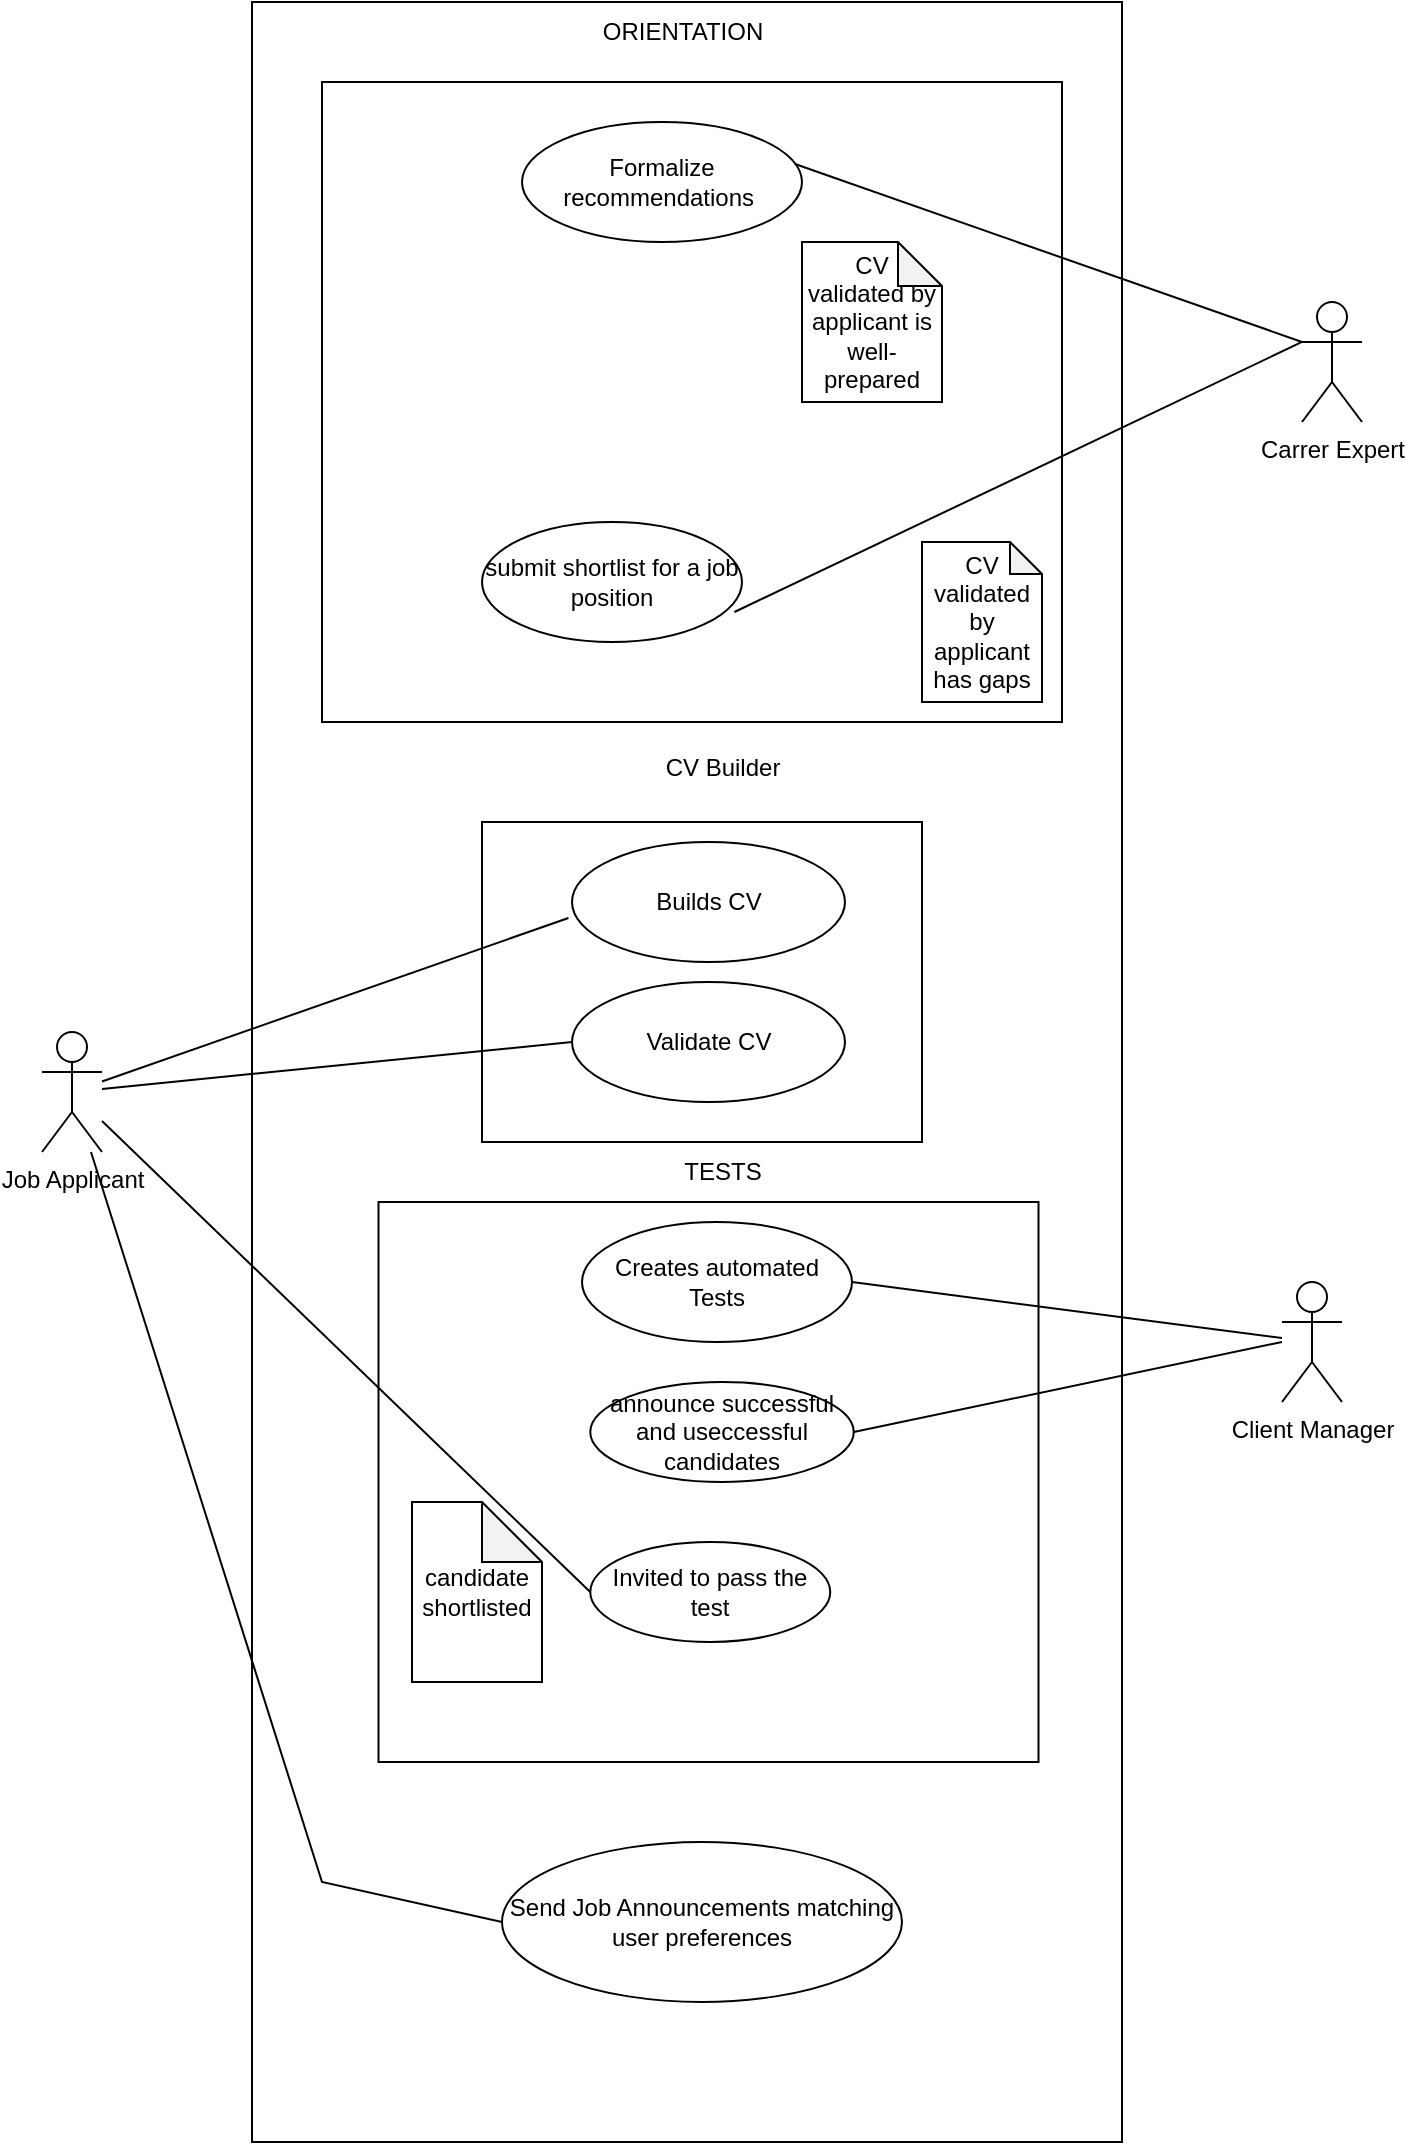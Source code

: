 <mxfile version="28.1.2">
  <diagram name="Page-1" id="bZKJDy1R6CH2q5AHWTWo">
    <mxGraphModel dx="815" dy="1221" grid="1" gridSize="10" guides="1" tooltips="1" connect="1" arrows="1" fold="1" page="1" pageScale="1" pageWidth="827" pageHeight="1169" math="0" shadow="0">
      <root>
        <mxCell id="0" />
        <mxCell id="1" parent="0" />
        <mxCell id="-TvPUAyF8d3EJRZP2q3v-52" value="" style="whiteSpace=wrap;html=1;" vertex="1" parent="1">
          <mxGeometry x="215" y="10" width="435" height="1070" as="geometry" />
        </mxCell>
        <mxCell id="-TvPUAyF8d3EJRZP2q3v-1" value="" style="rounded=0;whiteSpace=wrap;html=1;direction=south;" vertex="1" parent="1">
          <mxGeometry x="250" y="50" width="370" height="320" as="geometry" />
        </mxCell>
        <mxCell id="-TvPUAyF8d3EJRZP2q3v-3" value="Formalize recommendations&amp;nbsp;" style="ellipse;whiteSpace=wrap;html=1;" vertex="1" parent="1">
          <mxGeometry x="350" y="70" width="140" height="60" as="geometry" />
        </mxCell>
        <mxCell id="-TvPUAyF8d3EJRZP2q3v-7" value="Job Applicant" style="shape=umlActor;verticalLabelPosition=bottom;verticalAlign=top;html=1;outlineConnect=0;" vertex="1" parent="1">
          <mxGeometry x="110" y="525" width="30" height="60" as="geometry" />
        </mxCell>
        <mxCell id="-TvPUAyF8d3EJRZP2q3v-10" value="Carrer Expert&lt;div&gt;&lt;br&gt;&lt;/div&gt;" style="shape=umlActor;verticalLabelPosition=bottom;verticalAlign=top;html=1;outlineConnect=0;" vertex="1" parent="1">
          <mxGeometry x="740" y="160" width="30" height="60" as="geometry" />
        </mxCell>
        <mxCell id="-TvPUAyF8d3EJRZP2q3v-12" value="Client Manager&lt;div&gt;&lt;br&gt;&lt;/div&gt;" style="shape=umlActor;verticalLabelPosition=bottom;verticalAlign=top;html=1;outlineConnect=0;" vertex="1" parent="1">
          <mxGeometry x="730" y="650" width="30" height="60" as="geometry" />
        </mxCell>
        <mxCell id="-TvPUAyF8d3EJRZP2q3v-15" value="" style="endArrow=none;html=1;rounded=0;entryX=0;entryY=0.333;entryDx=0;entryDy=0;entryPerimeter=0;exitX=0.975;exitY=0.35;exitDx=0;exitDy=0;exitPerimeter=0;" edge="1" parent="1" source="-TvPUAyF8d3EJRZP2q3v-3" target="-TvPUAyF8d3EJRZP2q3v-10">
          <mxGeometry width="50" height="50" relative="1" as="geometry">
            <mxPoint x="503.5" y="275" as="sourcePoint" />
            <mxPoint x="553.5" y="225" as="targetPoint" />
          </mxGeometry>
        </mxCell>
        <mxCell id="-TvPUAyF8d3EJRZP2q3v-16" value="CV validated by applicant is well-prepared" style="shape=note;whiteSpace=wrap;html=1;backgroundOutline=1;darkOpacity=0.05;size=22;" vertex="1" parent="1">
          <mxGeometry x="490" y="130" width="70" height="80" as="geometry" />
        </mxCell>
        <mxCell id="-TvPUAyF8d3EJRZP2q3v-20" value="submit shortlist for a job position" style="ellipse;whiteSpace=wrap;html=1;" vertex="1" parent="1">
          <mxGeometry x="330" y="270" width="130" height="60" as="geometry" />
        </mxCell>
        <mxCell id="-TvPUAyF8d3EJRZP2q3v-24" value="" style="endArrow=none;html=1;rounded=0;exitX=0;exitY=0.333;exitDx=0;exitDy=0;exitPerimeter=0;entryX=0.971;entryY=0.75;entryDx=0;entryDy=0;entryPerimeter=0;" edge="1" parent="1" source="-TvPUAyF8d3EJRZP2q3v-10" target="-TvPUAyF8d3EJRZP2q3v-20">
          <mxGeometry width="50" height="50" relative="1" as="geometry">
            <mxPoint x="660" y="420" as="sourcePoint" />
            <mxPoint x="600" y="400" as="targetPoint" />
          </mxGeometry>
        </mxCell>
        <mxCell id="-TvPUAyF8d3EJRZP2q3v-25" value="CV validated by applicant has gaps" style="shape=note;whiteSpace=wrap;html=1;backgroundOutline=1;darkOpacity=0.05;size=16;" vertex="1" parent="1">
          <mxGeometry x="550" y="280" width="60" height="80" as="geometry" />
        </mxCell>
        <mxCell id="-TvPUAyF8d3EJRZP2q3v-27" value="" style="rounded=0;whiteSpace=wrap;html=1;direction=south;" vertex="1" parent="1">
          <mxGeometry x="330" y="420" width="220" height="160" as="geometry" />
        </mxCell>
        <mxCell id="-TvPUAyF8d3EJRZP2q3v-28" value="Builds CV" style="ellipse;whiteSpace=wrap;html=1;" vertex="1" parent="1">
          <mxGeometry x="375" y="430" width="136.5" height="60" as="geometry" />
        </mxCell>
        <mxCell id="-TvPUAyF8d3EJRZP2q3v-29" value="Validate CV" style="ellipse;whiteSpace=wrap;html=1;" vertex="1" parent="1">
          <mxGeometry x="375" y="500" width="136.5" height="60" as="geometry" />
        </mxCell>
        <mxCell id="-TvPUAyF8d3EJRZP2q3v-31" value="" style="endArrow=none;html=1;rounded=0;entryX=0;entryY=0.5;entryDx=0;entryDy=0;" edge="1" parent="1" source="-TvPUAyF8d3EJRZP2q3v-7" target="-TvPUAyF8d3EJRZP2q3v-29">
          <mxGeometry width="50" height="50" relative="1" as="geometry">
            <mxPoint x="270" y="760" as="sourcePoint" />
            <mxPoint x="320" y="710" as="targetPoint" />
          </mxGeometry>
        </mxCell>
        <mxCell id="-TvPUAyF8d3EJRZP2q3v-32" value="" style="endArrow=none;html=1;rounded=0;entryX=-0.013;entryY=0.633;entryDx=0;entryDy=0;entryPerimeter=0;" edge="1" parent="1" source="-TvPUAyF8d3EJRZP2q3v-7" target="-TvPUAyF8d3EJRZP2q3v-28">
          <mxGeometry width="50" height="50" relative="1" as="geometry">
            <mxPoint x="313.5" y="735" as="sourcePoint" />
            <mxPoint x="363.5" y="685" as="targetPoint" />
          </mxGeometry>
        </mxCell>
        <mxCell id="-TvPUAyF8d3EJRZP2q3v-40" value="ORIENTATION" style="text;html=1;align=center;verticalAlign=middle;resizable=0;points=[];autosize=1;strokeColor=none;fillColor=none;" vertex="1" parent="1">
          <mxGeometry x="380" y="10" width="100" height="30" as="geometry" />
        </mxCell>
        <mxCell id="-TvPUAyF8d3EJRZP2q3v-41" value="CV Builder" style="text;html=1;align=center;verticalAlign=middle;resizable=0;points=[];autosize=1;strokeColor=none;fillColor=none;" vertex="1" parent="1">
          <mxGeometry x="410" y="378" width="80" height="30" as="geometry" />
        </mxCell>
        <mxCell id="-TvPUAyF8d3EJRZP2q3v-35" value="" style="rounded=0;whiteSpace=wrap;html=1;direction=south;" vertex="1" parent="1">
          <mxGeometry x="278.25" y="610" width="330" height="280" as="geometry" />
        </mxCell>
        <mxCell id="-TvPUAyF8d3EJRZP2q3v-43" value="Creates automated Tests" style="ellipse;whiteSpace=wrap;html=1;" vertex="1" parent="1">
          <mxGeometry x="380" y="620" width="135" height="60" as="geometry" />
        </mxCell>
        <mxCell id="-TvPUAyF8d3EJRZP2q3v-44" value="announce successful and useccessful candidates" style="ellipse;whiteSpace=wrap;html=1;" vertex="1" parent="1">
          <mxGeometry x="384.13" y="700" width="131.75" height="50" as="geometry" />
        </mxCell>
        <mxCell id="-TvPUAyF8d3EJRZP2q3v-45" value="TESTS" style="text;html=1;align=center;verticalAlign=middle;resizable=0;points=[];autosize=1;strokeColor=none;fillColor=none;" vertex="1" parent="1">
          <mxGeometry x="420.01" y="580" width="60" height="30" as="geometry" />
        </mxCell>
        <mxCell id="-TvPUAyF8d3EJRZP2q3v-46" value="" style="endArrow=none;html=1;rounded=0;exitX=1;exitY=0.5;exitDx=0;exitDy=0;" edge="1" parent="1" source="-TvPUAyF8d3EJRZP2q3v-43" target="-TvPUAyF8d3EJRZP2q3v-12">
          <mxGeometry width="50" height="50" relative="1" as="geometry">
            <mxPoint x="620" y="660" as="sourcePoint" />
            <mxPoint x="670" y="610" as="targetPoint" />
          </mxGeometry>
        </mxCell>
        <mxCell id="-TvPUAyF8d3EJRZP2q3v-47" value="" style="endArrow=none;html=1;rounded=0;exitX=1;exitY=0.5;exitDx=0;exitDy=0;" edge="1" parent="1" source="-TvPUAyF8d3EJRZP2q3v-44">
          <mxGeometry width="50" height="50" relative="1" as="geometry">
            <mxPoint x="620" y="740" as="sourcePoint" />
            <mxPoint x="730" y="680" as="targetPoint" />
          </mxGeometry>
        </mxCell>
        <mxCell id="-TvPUAyF8d3EJRZP2q3v-48" value="Invited to pass the test" style="ellipse;whiteSpace=wrap;html=1;" vertex="1" parent="1">
          <mxGeometry x="384.13" y="780" width="120" height="50" as="geometry" />
        </mxCell>
        <mxCell id="-TvPUAyF8d3EJRZP2q3v-49" value="" style="endArrow=none;html=1;rounded=0;exitX=0;exitY=0.5;exitDx=0;exitDy=0;" edge="1" parent="1" source="-TvPUAyF8d3EJRZP2q3v-48" target="-TvPUAyF8d3EJRZP2q3v-7">
          <mxGeometry width="50" height="50" relative="1" as="geometry">
            <mxPoint x="190" y="660" as="sourcePoint" />
            <mxPoint x="240" y="610" as="targetPoint" />
          </mxGeometry>
        </mxCell>
        <mxCell id="-TvPUAyF8d3EJRZP2q3v-50" value="candidate shortlisted" style="shape=note;whiteSpace=wrap;html=1;backgroundOutline=1;darkOpacity=0.05;" vertex="1" parent="1">
          <mxGeometry x="295" y="760" width="65" height="90" as="geometry" />
        </mxCell>
        <mxCell id="-TvPUAyF8d3EJRZP2q3v-53" value="Send Job Announcements matching user preferences" style="ellipse;whiteSpace=wrap;html=1;" vertex="1" parent="1">
          <mxGeometry x="340" y="930" width="200" height="80" as="geometry" />
        </mxCell>
        <mxCell id="-TvPUAyF8d3EJRZP2q3v-54" value="" style="endArrow=none;html=1;rounded=0;entryX=0;entryY=0.5;entryDx=0;entryDy=0;" edge="1" parent="1" source="-TvPUAyF8d3EJRZP2q3v-7" target="-TvPUAyF8d3EJRZP2q3v-53">
          <mxGeometry width="50" height="50" relative="1" as="geometry">
            <mxPoint x="440" y="650" as="sourcePoint" />
            <mxPoint x="490" y="600" as="targetPoint" />
            <Array as="points">
              <mxPoint x="250" y="950" />
            </Array>
          </mxGeometry>
        </mxCell>
      </root>
    </mxGraphModel>
  </diagram>
</mxfile>
